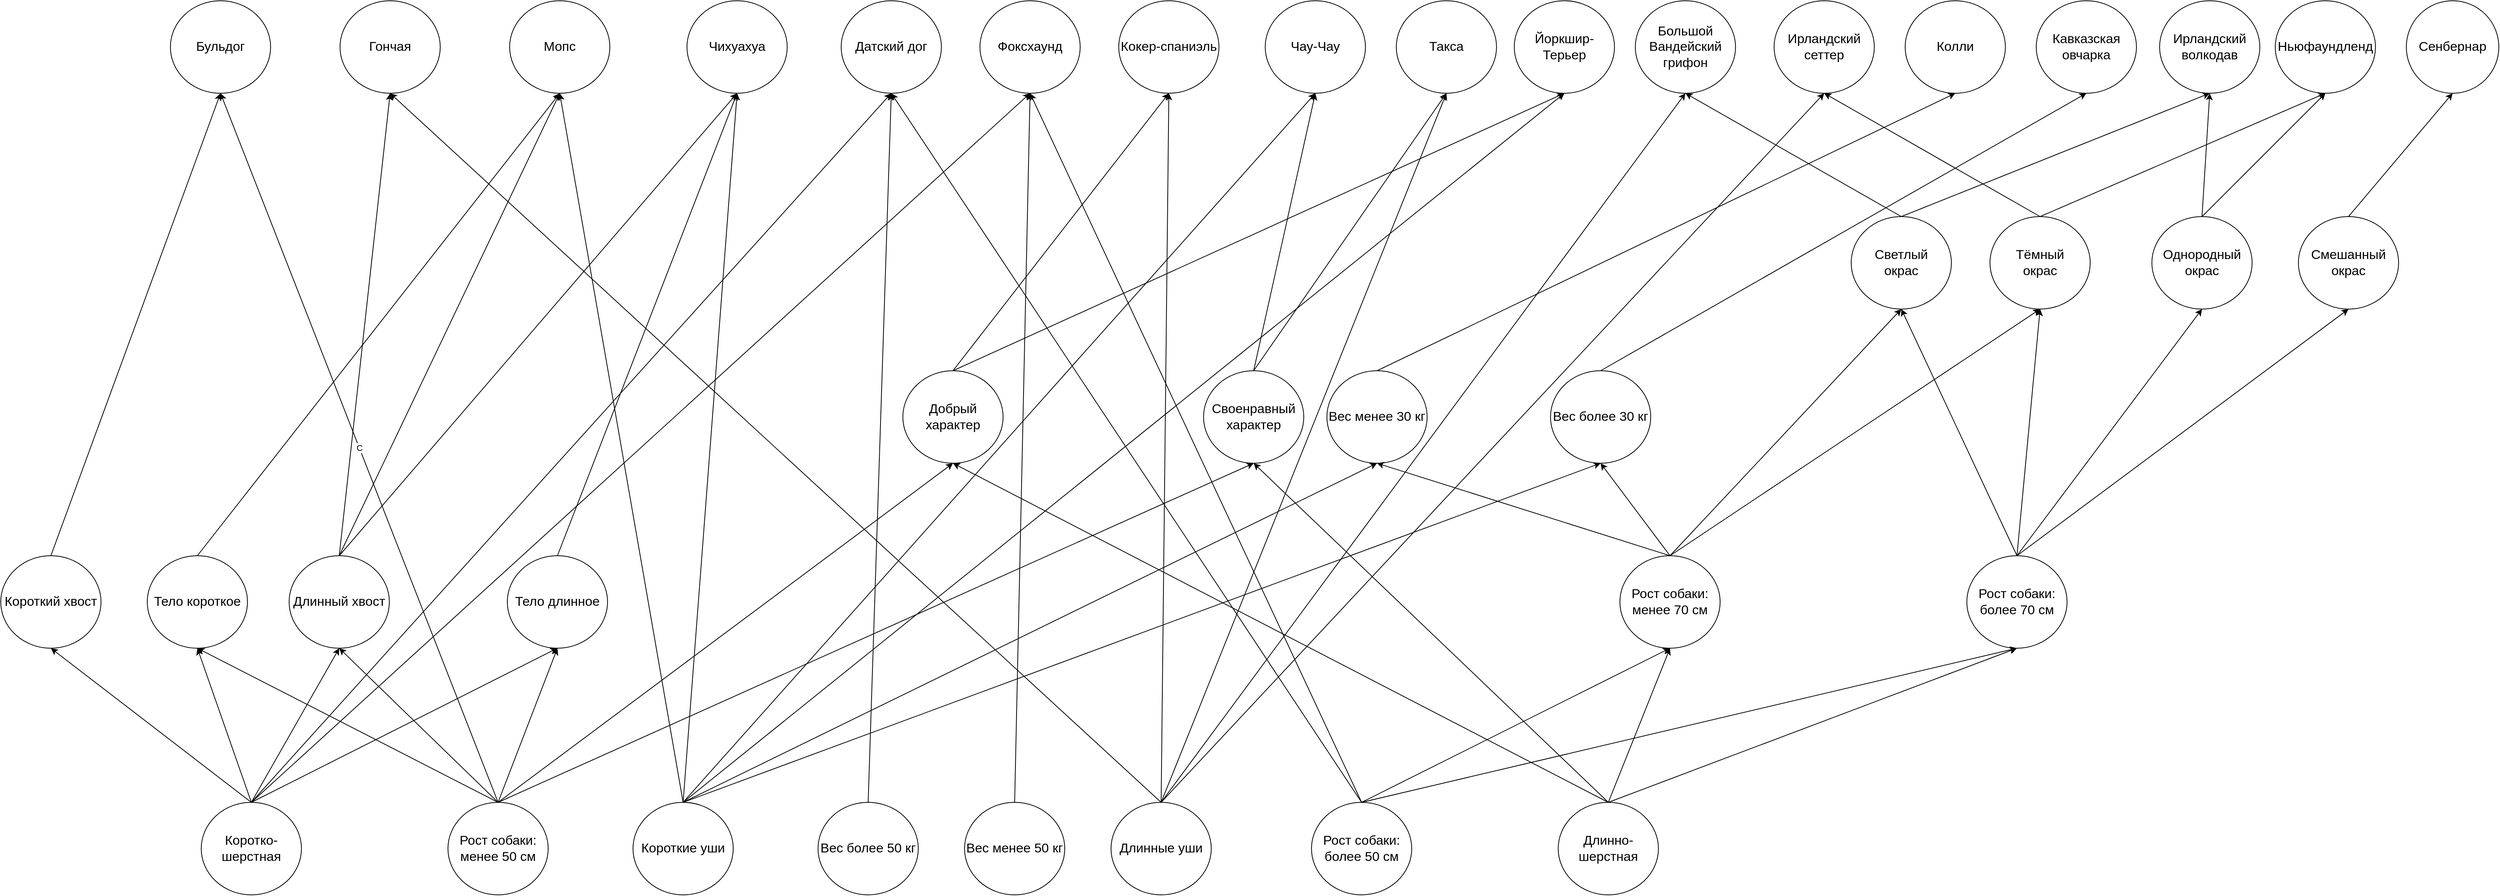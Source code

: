 <mxfile version="20.6.0" type="device"><diagram id="IhoX7pTFQUebMUziF1Dm" name="Страница 1"><mxGraphModel dx="1951" dy="2253" grid="1" gridSize="10" guides="1" tooltips="1" connect="1" arrows="1" fold="1" page="1" pageScale="1" pageWidth="827" pageHeight="1169" math="0" shadow="0"><root><mxCell id="0"/><mxCell id="1" parent="0"/><mxCell id="lsp78Tn-1H8k-BNynnOg-1" value="Рост собаки:&lt;br&gt;менее 50 см" style="ellipse;whiteSpace=wrap;html=1;align=center;newEdgeStyle={&quot;edgeStyle&quot;:&quot;entityRelationEdgeStyle&quot;,&quot;startArrow&quot;:&quot;none&quot;,&quot;endArrow&quot;:&quot;none&quot;,&quot;segment&quot;:10,&quot;curved&quot;:1};treeFolding=1;treeMoving=1;fontSize=17;" parent="1" vertex="1"><mxGeometry x="620" y="560" width="130" height="120" as="geometry"/></mxCell><mxCell id="lsp78Tn-1H8k-BNynnOg-2" value="Короткий хвост" style="ellipse;whiteSpace=wrap;html=1;align=center;newEdgeStyle={&quot;edgeStyle&quot;:&quot;entityRelationEdgeStyle&quot;,&quot;startArrow&quot;:&quot;none&quot;,&quot;endArrow&quot;:&quot;none&quot;,&quot;segment&quot;:10,&quot;curved&quot;:1};treeFolding=1;treeMoving=1;fontSize=17;" parent="1" vertex="1"><mxGeometry x="40" y="240" width="130" height="120" as="geometry"/></mxCell><mxCell id="lsp78Tn-1H8k-BNynnOg-6" value="Тело длинное" style="ellipse;whiteSpace=wrap;html=1;align=center;newEdgeStyle={&quot;edgeStyle&quot;:&quot;entityRelationEdgeStyle&quot;,&quot;startArrow&quot;:&quot;none&quot;,&quot;endArrow&quot;:&quot;none&quot;,&quot;segment&quot;:10,&quot;curved&quot;:1};treeFolding=1;treeMoving=1;fontSize=17;" parent="1" vertex="1"><mxGeometry x="697" y="240" width="130" height="120" as="geometry"/></mxCell><mxCell id="lsp78Tn-1H8k-BNynnOg-7" value="Тело короткое" style="ellipse;whiteSpace=wrap;html=1;align=center;newEdgeStyle={&quot;edgeStyle&quot;:&quot;entityRelationEdgeStyle&quot;,&quot;startArrow&quot;:&quot;none&quot;,&quot;endArrow&quot;:&quot;none&quot;,&quot;segment&quot;:10,&quot;curved&quot;:1};treeFolding=1;treeMoving=1;fontSize=17;" parent="1" vertex="1"><mxGeometry x="230" y="240" width="130" height="120" as="geometry"/></mxCell><mxCell id="lsp78Tn-1H8k-BNynnOg-8" value="Рост собаки:&lt;br&gt;более 50 см" style="ellipse;whiteSpace=wrap;html=1;align=center;newEdgeStyle={&quot;edgeStyle&quot;:&quot;entityRelationEdgeStyle&quot;,&quot;startArrow&quot;:&quot;none&quot;,&quot;endArrow&quot;:&quot;none&quot;,&quot;segment&quot;:10,&quot;curved&quot;:1};treeFolding=1;treeMoving=1;fontSize=17;" parent="1" vertex="1"><mxGeometry x="1740" y="560" width="130" height="120" as="geometry"/></mxCell><mxCell id="lsp78Tn-1H8k-BNynnOg-9" value="Бульдог" style="ellipse;whiteSpace=wrap;html=1;align=center;newEdgeStyle={&quot;edgeStyle&quot;:&quot;entityRelationEdgeStyle&quot;,&quot;startArrow&quot;:&quot;none&quot;,&quot;endArrow&quot;:&quot;none&quot;,&quot;segment&quot;:10,&quot;curved&quot;:1};treeFolding=1;treeMoving=1;fontSize=17;" parent="1" vertex="1"><mxGeometry x="260" y="-480" width="130" height="120" as="geometry"/></mxCell><mxCell id="lsp78Tn-1H8k-BNynnOg-12" value="Длинно-шерстная" style="ellipse;whiteSpace=wrap;html=1;align=center;newEdgeStyle={&quot;edgeStyle&quot;:&quot;entityRelationEdgeStyle&quot;,&quot;startArrow&quot;:&quot;none&quot;,&quot;endArrow&quot;:&quot;none&quot;,&quot;segment&quot;:10,&quot;curved&quot;:1};treeFolding=1;treeMoving=1;fontSize=17;" parent="1" vertex="1"><mxGeometry x="2060" y="560" width="130" height="120" as="geometry"/></mxCell><mxCell id="lsp78Tn-1H8k-BNynnOg-14" value="" style="endArrow=classic;html=1;rounded=0;exitX=0.5;exitY=0;exitDx=0;exitDy=0;entryX=0.5;entryY=1;entryDx=0;entryDy=0;" parent="1" source="lsp78Tn-1H8k-BNynnOg-2" target="lsp78Tn-1H8k-BNynnOg-9" edge="1"><mxGeometry width="50" height="50" relative="1" as="geometry"><mxPoint x="190" y="420" as="sourcePoint"/><mxPoint x="240" y="370" as="targetPoint"/></mxGeometry></mxCell><mxCell id="lsp78Tn-1H8k-BNynnOg-15" value="Гончая" style="ellipse;whiteSpace=wrap;html=1;align=center;newEdgeStyle={&quot;edgeStyle&quot;:&quot;entityRelationEdgeStyle&quot;,&quot;startArrow&quot;:&quot;none&quot;,&quot;endArrow&quot;:&quot;none&quot;,&quot;segment&quot;:10,&quot;curved&quot;:1};treeFolding=1;treeMoving=1;fontSize=17;" parent="1" vertex="1"><mxGeometry x="480" y="-480" width="130" height="120" as="geometry"/></mxCell><mxCell id="lsp78Tn-1H8k-BNynnOg-16" value="Мопс" style="ellipse;whiteSpace=wrap;html=1;align=center;newEdgeStyle={&quot;edgeStyle&quot;:&quot;entityRelationEdgeStyle&quot;,&quot;startArrow&quot;:&quot;none&quot;,&quot;endArrow&quot;:&quot;none&quot;,&quot;segment&quot;:10,&quot;curved&quot;:1};treeFolding=1;treeMoving=1;fontSize=17;" parent="1" vertex="1"><mxGeometry x="700" y="-480" width="130" height="120" as="geometry"/></mxCell><mxCell id="lsp78Tn-1H8k-BNynnOg-17" value="Чихуахуа" style="ellipse;whiteSpace=wrap;html=1;align=center;newEdgeStyle={&quot;edgeStyle&quot;:&quot;entityRelationEdgeStyle&quot;,&quot;startArrow&quot;:&quot;none&quot;,&quot;endArrow&quot;:&quot;none&quot;,&quot;segment&quot;:10,&quot;curved&quot;:1};treeFolding=1;treeMoving=1;fontSize=17;" parent="1" vertex="1"><mxGeometry x="930" y="-480" width="130" height="120" as="geometry"/></mxCell><mxCell id="lsp78Tn-1H8k-BNynnOg-19" value="" style="endArrow=classic;html=1;rounded=0;exitX=0.5;exitY=0;exitDx=0;exitDy=0;entryX=0.5;entryY=1;entryDx=0;entryDy=0;strokeColor=default;" parent="1" source="lsp78Tn-1H8k-BNynnOg-3" target="lsp78Tn-1H8k-BNynnOg-15" edge="1"><mxGeometry width="50" height="50" relative="1" as="geometry"><mxPoint x="380" y="280" as="sourcePoint"/><mxPoint x="430" y="230" as="targetPoint"/></mxGeometry></mxCell><mxCell id="lsp78Tn-1H8k-BNynnOg-20" value="" style="endArrow=classic;html=1;rounded=0;exitX=0.5;exitY=0;exitDx=0;exitDy=0;entryX=0.5;entryY=1;entryDx=0;entryDy=0;" parent="1" source="lsp78Tn-1H8k-BNynnOg-55" target="lsp78Tn-1H8k-BNynnOg-15" edge="1"><mxGeometry width="50" height="50" relative="1" as="geometry"><mxPoint x="915" y="-240" as="sourcePoint"/><mxPoint x="515" y="370" as="targetPoint"/></mxGeometry></mxCell><mxCell id="lsp78Tn-1H8k-BNynnOg-21" value="" style="endArrow=classic;html=1;rounded=0;exitX=0.5;exitY=0;exitDx=0;exitDy=0;entryX=0.5;entryY=1;entryDx=0;entryDy=0;" parent="1" source="lsp78Tn-1H8k-BNynnOg-3" target="lsp78Tn-1H8k-BNynnOg-16" edge="1"><mxGeometry width="50" height="50" relative="1" as="geometry"><mxPoint x="489" y="490" as="sourcePoint"/><mxPoint x="515" y="370" as="targetPoint"/></mxGeometry></mxCell><mxCell id="lsp78Tn-1H8k-BNynnOg-22" value="" style="endArrow=classic;html=1;rounded=0;exitX=0.5;exitY=0;exitDx=0;exitDy=0;entryX=0.5;entryY=1;entryDx=0;entryDy=0;" parent="1" source="lsp78Tn-1H8k-BNynnOg-7" target="lsp78Tn-1H8k-BNynnOg-16" edge="1"><mxGeometry width="50" height="50" relative="1" as="geometry"><mxPoint x="499" y="500" as="sourcePoint"/><mxPoint x="525" y="380" as="targetPoint"/></mxGeometry></mxCell><mxCell id="lsp78Tn-1H8k-BNynnOg-25" value="" style="endArrow=classic;html=1;rounded=0;exitX=0.5;exitY=0;exitDx=0;exitDy=0;entryX=0.5;entryY=1;entryDx=0;entryDy=0;" parent="1" source="lsp78Tn-1H8k-BNynnOg-6" target="lsp78Tn-1H8k-BNynnOg-17" edge="1"><mxGeometry width="50" height="50" relative="1" as="geometry"><mxPoint x="755" y="10" as="sourcePoint"/><mxPoint x="755" y="-150" as="targetPoint"/></mxGeometry></mxCell><mxCell id="lsp78Tn-1H8k-BNynnOg-26" value="Датский дог" style="ellipse;whiteSpace=wrap;html=1;align=center;newEdgeStyle={&quot;edgeStyle&quot;:&quot;entityRelationEdgeStyle&quot;,&quot;startArrow&quot;:&quot;none&quot;,&quot;endArrow&quot;:&quot;none&quot;,&quot;segment&quot;:10,&quot;curved&quot;:1};treeFolding=1;treeMoving=1;fontSize=17;" parent="1" vertex="1"><mxGeometry x="1130" y="-480" width="130" height="120" as="geometry"/></mxCell><mxCell id="lsp78Tn-1H8k-BNynnOg-27" value="Фоксхаунд" style="ellipse;whiteSpace=wrap;html=1;align=center;newEdgeStyle={&quot;edgeStyle&quot;:&quot;entityRelationEdgeStyle&quot;,&quot;startArrow&quot;:&quot;none&quot;,&quot;endArrow&quot;:&quot;none&quot;,&quot;segment&quot;:10,&quot;curved&quot;:1};treeFolding=1;treeMoving=1;fontSize=17;" parent="1" vertex="1"><mxGeometry x="1310" y="-480" width="130" height="120" as="geometry"/></mxCell><mxCell id="lsp78Tn-1H8k-BNynnOg-29" value="Вес более 50 кг" style="ellipse;whiteSpace=wrap;html=1;align=center;newEdgeStyle={&quot;edgeStyle&quot;:&quot;entityRelationEdgeStyle&quot;,&quot;startArrow&quot;:&quot;none&quot;,&quot;endArrow&quot;:&quot;none&quot;,&quot;segment&quot;:10,&quot;curved&quot;:1};treeFolding=1;treeMoving=1;fontSize=17;" parent="1" vertex="1"><mxGeometry x="1100" y="560" width="130" height="120" as="geometry"/></mxCell><mxCell id="lsp78Tn-1H8k-BNynnOg-30" value="Вес менее 50 кг" style="ellipse;whiteSpace=wrap;html=1;align=center;newEdgeStyle={&quot;edgeStyle&quot;:&quot;entityRelationEdgeStyle&quot;,&quot;startArrow&quot;:&quot;none&quot;,&quot;endArrow&quot;:&quot;none&quot;,&quot;segment&quot;:10,&quot;curved&quot;:1};treeFolding=1;treeMoving=1;fontSize=17;" parent="1" vertex="1"><mxGeometry x="1290" y="560" width="130" height="120" as="geometry"/></mxCell><mxCell id="lsp78Tn-1H8k-BNynnOg-31" value="" style="endArrow=classic;html=1;rounded=0;exitX=0.5;exitY=0;exitDx=0;exitDy=0;entryX=0.5;entryY=1;entryDx=0;entryDy=0;" parent="1" source="lsp78Tn-1H8k-BNynnOg-8" target="lsp78Tn-1H8k-BNynnOg-26" edge="1"><mxGeometry width="50" height="50" relative="1" as="geometry"><mxPoint x="890.604" y="977.246" as="sourcePoint"/><mxPoint x="1410" y="150" as="targetPoint"/></mxGeometry></mxCell><mxCell id="lsp78Tn-1H8k-BNynnOg-32" value="Кокер-спаниэль" style="ellipse;whiteSpace=wrap;html=1;align=center;newEdgeStyle={&quot;edgeStyle&quot;:&quot;entityRelationEdgeStyle&quot;,&quot;startArrow&quot;:&quot;none&quot;,&quot;endArrow&quot;:&quot;none&quot;,&quot;segment&quot;:10,&quot;curved&quot;:1};treeFolding=1;treeMoving=1;fontSize=17;" parent="1" vertex="1"><mxGeometry x="1490" y="-480" width="130" height="120" as="geometry"/></mxCell><mxCell id="lsp78Tn-1H8k-BNynnOg-33" value="Чау-Чау" style="ellipse;whiteSpace=wrap;html=1;align=center;newEdgeStyle={&quot;edgeStyle&quot;:&quot;entityRelationEdgeStyle&quot;,&quot;startArrow&quot;:&quot;none&quot;,&quot;endArrow&quot;:&quot;none&quot;,&quot;segment&quot;:10,&quot;curved&quot;:1};treeFolding=1;treeMoving=1;fontSize=17;" parent="1" vertex="1"><mxGeometry x="1680" y="-480" width="130" height="120" as="geometry"/></mxCell><mxCell id="lsp78Tn-1H8k-BNynnOg-34" value="" style="endArrow=classic;html=1;rounded=0;entryX=0.5;entryY=1;entryDx=0;entryDy=0;exitX=0.5;exitY=0;exitDx=0;exitDy=0;" parent="1" source="lsp78Tn-1H8k-BNynnOg-29" target="lsp78Tn-1H8k-BNynnOg-26" edge="1"><mxGeometry width="50" height="50" relative="1" as="geometry"><mxPoint x="1215" y="-240" as="sourcePoint"/><mxPoint x="1220" y="-350" as="targetPoint"/></mxGeometry></mxCell><mxCell id="lsp78Tn-1H8k-BNynnOg-35" value="" style="endArrow=classic;html=1;rounded=0;exitX=0.5;exitY=0;exitDx=0;exitDy=0;entryX=0.5;entryY=1;entryDx=0;entryDy=0;" parent="1" source="lsp78Tn-1H8k-BNynnOg-30" target="lsp78Tn-1H8k-BNynnOg-27" edge="1"><mxGeometry width="50" height="50" relative="1" as="geometry"><mxPoint x="1430" y="-210" as="sourcePoint"/><mxPoint x="1440" y="-330" as="targetPoint"/></mxGeometry></mxCell><mxCell id="lsp78Tn-1H8k-BNynnOg-40" value="" style="endArrow=classic;html=1;rounded=0;exitX=0.5;exitY=0;exitDx=0;exitDy=0;entryX=0.5;entryY=1;entryDx=0;entryDy=0;" parent="1" source="lsp78Tn-1H8k-BNynnOg-55" target="lsp78Tn-1H8k-BNynnOg-32" edge="1"><mxGeometry width="50" height="50" relative="1" as="geometry"><mxPoint x="1415" y="240.0" as="sourcePoint"/><mxPoint x="929.396" y="112.754" as="targetPoint"/></mxGeometry></mxCell><mxCell id="lsp78Tn-1H8k-BNynnOg-43" value="Большой Вандейский&lt;br&gt;грифон" style="ellipse;whiteSpace=wrap;html=1;align=center;newEdgeStyle={&quot;edgeStyle&quot;:&quot;entityRelationEdgeStyle&quot;,&quot;startArrow&quot;:&quot;none&quot;,&quot;endArrow&quot;:&quot;none&quot;,&quot;segment&quot;:10,&quot;curved&quot;:1};treeFolding=1;treeMoving=1;fontSize=17;" parent="1" vertex="1"><mxGeometry x="2160" y="-480" width="130" height="120" as="geometry"/></mxCell><mxCell id="lsp78Tn-1H8k-BNynnOg-44" value="Ирландский сеттер" style="ellipse;whiteSpace=wrap;html=1;align=center;newEdgeStyle={&quot;edgeStyle&quot;:&quot;entityRelationEdgeStyle&quot;,&quot;startArrow&quot;:&quot;none&quot;,&quot;endArrow&quot;:&quot;none&quot;,&quot;segment&quot;:10,&quot;curved&quot;:1};treeFolding=1;treeMoving=1;fontSize=17;" parent="1" vertex="1"><mxGeometry x="2340" y="-480" width="130" height="120" as="geometry"/></mxCell><mxCell id="lsp78Tn-1H8k-BNynnOg-46" value="Рост собаки:&lt;br&gt;менее 70 см" style="ellipse;whiteSpace=wrap;html=1;align=center;newEdgeStyle={&quot;edgeStyle&quot;:&quot;entityRelationEdgeStyle&quot;,&quot;startArrow&quot;:&quot;none&quot;,&quot;endArrow&quot;:&quot;none&quot;,&quot;segment&quot;:10,&quot;curved&quot;:1};treeFolding=1;treeMoving=1;fontSize=17;" parent="1" vertex="1"><mxGeometry x="2140" y="240" width="130" height="120" as="geometry"/></mxCell><mxCell id="lsp78Tn-1H8k-BNynnOg-47" value="" style="endArrow=classic;html=1;rounded=0;exitX=0.5;exitY=0;exitDx=0;exitDy=0;entryX=0.5;entryY=1;entryDx=0;entryDy=0;" parent="1" source="lsp78Tn-1H8k-BNynnOg-8" target="lsp78Tn-1H8k-BNynnOg-46" edge="1"><mxGeometry width="50" height="50" relative="1" as="geometry"><mxPoint x="1615" y="970" as="sourcePoint"/><mxPoint x="1815" y="690" as="targetPoint"/></mxGeometry></mxCell><mxCell id="lsp78Tn-1H8k-BNynnOg-48" value="Колли" style="ellipse;whiteSpace=wrap;html=1;align=center;newEdgeStyle={&quot;edgeStyle&quot;:&quot;entityRelationEdgeStyle&quot;,&quot;startArrow&quot;:&quot;none&quot;,&quot;endArrow&quot;:&quot;none&quot;,&quot;segment&quot;:10,&quot;curved&quot;:1};treeFolding=1;treeMoving=1;fontSize=17;" parent="1" vertex="1"><mxGeometry x="2510" y="-480" width="130" height="120" as="geometry"/></mxCell><mxCell id="lsp78Tn-1H8k-BNynnOg-49" value="Кавказская овчарка" style="ellipse;whiteSpace=wrap;html=1;align=center;newEdgeStyle={&quot;edgeStyle&quot;:&quot;entityRelationEdgeStyle&quot;,&quot;startArrow&quot;:&quot;none&quot;,&quot;endArrow&quot;:&quot;none&quot;,&quot;segment&quot;:10,&quot;curved&quot;:1};treeFolding=1;treeMoving=1;fontSize=17;" parent="1" vertex="1"><mxGeometry x="2680" y="-480" width="130" height="120" as="geometry"/></mxCell><mxCell id="lsp78Tn-1H8k-BNynnOg-50" value="Ирландский волкодав" style="ellipse;whiteSpace=wrap;html=1;align=center;newEdgeStyle={&quot;edgeStyle&quot;:&quot;entityRelationEdgeStyle&quot;,&quot;startArrow&quot;:&quot;none&quot;,&quot;endArrow&quot;:&quot;none&quot;,&quot;segment&quot;:10,&quot;curved&quot;:1};treeFolding=1;treeMoving=1;fontSize=17;" parent="1" vertex="1"><mxGeometry x="2840" y="-480" width="130" height="120" as="geometry"/></mxCell><mxCell id="lsp78Tn-1H8k-BNynnOg-51" value="Ньюфаундленд" style="ellipse;whiteSpace=wrap;html=1;align=center;newEdgeStyle={&quot;edgeStyle&quot;:&quot;entityRelationEdgeStyle&quot;,&quot;startArrow&quot;:&quot;none&quot;,&quot;endArrow&quot;:&quot;none&quot;,&quot;segment&quot;:10,&quot;curved&quot;:1};treeFolding=1;treeMoving=1;fontSize=17;" parent="1" vertex="1"><mxGeometry x="2990" y="-480" width="130" height="120" as="geometry"/></mxCell><mxCell id="lsp78Tn-1H8k-BNynnOg-52" value="Сенбернар" style="ellipse;whiteSpace=wrap;html=1;align=center;newEdgeStyle={&quot;edgeStyle&quot;:&quot;entityRelationEdgeStyle&quot;,&quot;startArrow&quot;:&quot;none&quot;,&quot;endArrow&quot;:&quot;none&quot;,&quot;segment&quot;:10,&quot;curved&quot;:1};treeFolding=1;treeMoving=1;fontSize=17;" parent="1" vertex="1"><mxGeometry x="3160" y="-480" width="120" height="120" as="geometry"/></mxCell><mxCell id="lsp78Tn-1H8k-BNynnOg-53" value="" style="endArrow=classic;html=1;rounded=0;exitX=0.5;exitY=0;exitDx=0;exitDy=0;entryX=0.5;entryY=1;entryDx=0;entryDy=0;" parent="1" source="lsp78Tn-1H8k-BNynnOg-8" target="lsp78Tn-1H8k-BNynnOg-27" edge="1"><mxGeometry width="50" height="50" relative="1" as="geometry"><mxPoint x="1769.038" y="587.574" as="sourcePoint"/><mxPoint x="1585" y="-110" as="targetPoint"/></mxGeometry></mxCell><mxCell id="lsp78Tn-1H8k-BNynnOg-55" value="Длинные уши" style="ellipse;whiteSpace=wrap;html=1;align=center;newEdgeStyle={&quot;edgeStyle&quot;:&quot;entityRelationEdgeStyle&quot;,&quot;startArrow&quot;:&quot;none&quot;,&quot;endArrow&quot;:&quot;none&quot;,&quot;segment&quot;:10,&quot;curved&quot;:1};treeFolding=1;treeMoving=1;fontSize=17;" parent="1" vertex="1"><mxGeometry x="1480" y="560" width="130" height="120" as="geometry"/></mxCell><mxCell id="lsp78Tn-1H8k-BNynnOg-56" value="" style="endArrow=classic;html=1;rounded=0;exitX=0.5;exitY=0;exitDx=0;exitDy=0;entryX=0.5;entryY=1;entryDx=0;entryDy=0;" parent="1" source="lsp78Tn-1H8k-BNynnOg-55" target="lsp78Tn-1H8k-BNynnOg-43" edge="1"><mxGeometry width="50" height="50" relative="1" as="geometry"><mxPoint x="2049" y="210" as="sourcePoint"/><mxPoint x="2060" y="-100" as="targetPoint"/></mxGeometry></mxCell><mxCell id="lsp78Tn-1H8k-BNynnOg-57" value="" style="endArrow=classic;html=1;rounded=0;exitX=0.5;exitY=0;exitDx=0;exitDy=0;entryX=0.5;entryY=1;entryDx=0;entryDy=0;" parent="1" source="lsp78Tn-1H8k-BNynnOg-102" target="lsp78Tn-1H8k-BNynnOg-64" edge="1"><mxGeometry width="50" height="50" relative="1" as="geometry"><mxPoint x="2235" as="sourcePoint"/><mxPoint x="2305" y="-160" as="targetPoint"/></mxGeometry></mxCell><mxCell id="lsp78Tn-1H8k-BNynnOg-58" value="Светлый&lt;br&gt;окрас" style="ellipse;whiteSpace=wrap;html=1;align=center;newEdgeStyle={&quot;edgeStyle&quot;:&quot;entityRelationEdgeStyle&quot;,&quot;startArrow&quot;:&quot;none&quot;,&quot;endArrow&quot;:&quot;none&quot;,&quot;segment&quot;:10,&quot;curved&quot;:1};treeFolding=1;treeMoving=1;fontSize=17;" parent="1" vertex="1"><mxGeometry x="2440" y="-200" width="130" height="120" as="geometry"/></mxCell><mxCell id="lsp78Tn-1H8k-BNynnOg-59" value="Тёмный&lt;br&gt;окрас" style="ellipse;whiteSpace=wrap;html=1;align=center;newEdgeStyle={&quot;edgeStyle&quot;:&quot;entityRelationEdgeStyle&quot;,&quot;startArrow&quot;:&quot;none&quot;,&quot;endArrow&quot;:&quot;none&quot;,&quot;segment&quot;:10,&quot;curved&quot;:1};treeFolding=1;treeMoving=1;fontSize=17;" parent="1" vertex="1"><mxGeometry x="2620" y="-200" width="130" height="120" as="geometry"/></mxCell><mxCell id="lsp78Tn-1H8k-BNynnOg-60" value="" style="endArrow=classic;html=1;rounded=0;exitX=0.5;exitY=0;exitDx=0;exitDy=0;entryX=0.5;entryY=1;entryDx=0;entryDy=0;" parent="1" source="lsp78Tn-1H8k-BNynnOg-55" target="lsp78Tn-1H8k-BNynnOg-44" edge="1"><mxGeometry width="50" height="50" relative="1" as="geometry"><mxPoint x="2078" y="110" as="sourcePoint"/><mxPoint x="2055" y="-120" as="targetPoint"/></mxGeometry></mxCell><mxCell id="lsp78Tn-1H8k-BNynnOg-61" value="" style="endArrow=classic;html=1;rounded=0;exitX=0.5;exitY=0;exitDx=0;exitDy=0;entryX=0.5;entryY=1;entryDx=0;entryDy=0;" parent="1" source="lsp78Tn-1H8k-BNynnOg-58" target="lsp78Tn-1H8k-BNynnOg-43" edge="1"><mxGeometry width="50" height="50" relative="1" as="geometry"><mxPoint x="2078" y="110" as="sourcePoint"/><mxPoint x="2055" y="-120" as="targetPoint"/></mxGeometry></mxCell><mxCell id="lsp78Tn-1H8k-BNynnOg-62" value="" style="endArrow=classic;html=1;rounded=0;exitX=0.5;exitY=0;exitDx=0;exitDy=0;entryX=0.5;entryY=1;entryDx=0;entryDy=0;" parent="1" source="lsp78Tn-1H8k-BNynnOg-59" target="lsp78Tn-1H8k-BNynnOg-44" edge="1"><mxGeometry width="50" height="50" relative="1" as="geometry"><mxPoint x="2088" y="120" as="sourcePoint"/><mxPoint x="2065" y="-110" as="targetPoint"/></mxGeometry></mxCell><mxCell id="lsp78Tn-1H8k-BNynnOg-63" value="Вес более 30 кг" style="ellipse;whiteSpace=wrap;html=1;align=center;newEdgeStyle={&quot;edgeStyle&quot;:&quot;entityRelationEdgeStyle&quot;,&quot;startArrow&quot;:&quot;none&quot;,&quot;endArrow&quot;:&quot;none&quot;,&quot;segment&quot;:10,&quot;curved&quot;:1};treeFolding=1;treeMoving=1;fontSize=17;" parent="1" vertex="1"><mxGeometry x="2050" width="130" height="120" as="geometry"/></mxCell><mxCell id="lsp78Tn-1H8k-BNynnOg-64" value="Вес менее 30 кг" style="ellipse;whiteSpace=wrap;html=1;align=center;newEdgeStyle={&quot;edgeStyle&quot;:&quot;entityRelationEdgeStyle&quot;,&quot;startArrow&quot;:&quot;none&quot;,&quot;endArrow&quot;:&quot;none&quot;,&quot;segment&quot;:10,&quot;curved&quot;:1};treeFolding=1;treeMoving=1;fontSize=17;" parent="1" vertex="1"><mxGeometry x="1760" width="130" height="120" as="geometry"/></mxCell><mxCell id="lsp78Tn-1H8k-BNynnOg-65" value="" style="endArrow=classic;html=1;rounded=0;exitX=0.5;exitY=0;exitDx=0;exitDy=0;entryX=0.5;entryY=1;entryDx=0;entryDy=0;" parent="1" source="lsp78Tn-1H8k-BNynnOg-64" target="lsp78Tn-1H8k-BNynnOg-48" edge="1"><mxGeometry width="50" height="50" relative="1" as="geometry"><mxPoint x="2155.0" y="-230" as="sourcePoint"/><mxPoint x="2105" y="-350" as="targetPoint"/></mxGeometry></mxCell><mxCell id="lsp78Tn-1H8k-BNynnOg-66" value="" style="endArrow=classic;html=1;rounded=0;exitX=0.5;exitY=0;exitDx=0;exitDy=0;entryX=0.5;entryY=1;entryDx=0;entryDy=0;" parent="1" source="lsp78Tn-1H8k-BNynnOg-46" target="lsp78Tn-1H8k-BNynnOg-63" edge="1"><mxGeometry width="50" height="50" relative="1" as="geometry"><mxPoint x="2280.185" y="16.869" as="sourcePoint"/><mxPoint x="2325.0" y="-110" as="targetPoint"/></mxGeometry></mxCell><mxCell id="lsp78Tn-1H8k-BNynnOg-67" value="" style="endArrow=classic;html=1;rounded=0;exitX=0.5;exitY=0;exitDx=0;exitDy=0;entryX=0.5;entryY=1;entryDx=0;entryDy=0;" parent="1" source="lsp78Tn-1H8k-BNynnOg-63" target="lsp78Tn-1H8k-BNynnOg-49" edge="1"><mxGeometry width="50" height="50" relative="1" as="geometry"><mxPoint x="2335.0" y="120" as="sourcePoint"/><mxPoint x="2335.0" y="-100" as="targetPoint"/></mxGeometry></mxCell><mxCell id="lsp78Tn-1H8k-BNynnOg-69" value="" style="endArrow=classic;html=1;rounded=0;exitX=0.5;exitY=0;exitDx=0;exitDy=0;entryX=0.5;entryY=1;entryDx=0;entryDy=0;" parent="1" source="lsp78Tn-1H8k-BNynnOg-46" target="lsp78Tn-1H8k-BNynnOg-64" edge="1"><mxGeometry width="50" height="50" relative="1" as="geometry"><mxPoint x="1860.604" y="587.246" as="sourcePoint"/><mxPoint x="2235" y="120" as="targetPoint"/></mxGeometry></mxCell><mxCell id="lsp78Tn-1H8k-BNynnOg-70" value="Рост собаки:&lt;br&gt;более 70 см" style="ellipse;whiteSpace=wrap;html=1;align=center;newEdgeStyle={&quot;edgeStyle&quot;:&quot;entityRelationEdgeStyle&quot;,&quot;startArrow&quot;:&quot;none&quot;,&quot;endArrow&quot;:&quot;none&quot;,&quot;segment&quot;:10,&quot;curved&quot;:1};treeFolding=1;treeMoving=1;fontSize=17;" parent="1" vertex="1"><mxGeometry x="2590" y="240" width="130" height="120" as="geometry"/></mxCell><mxCell id="lsp78Tn-1H8k-BNynnOg-71" value="" style="endArrow=classic;html=1;rounded=0;exitX=0.5;exitY=0;exitDx=0;exitDy=0;entryX=0.5;entryY=1;entryDx=0;entryDy=0;" parent="1" source="lsp78Tn-1H8k-BNynnOg-8" target="lsp78Tn-1H8k-BNynnOg-70" edge="1"><mxGeometry width="50" height="50" relative="1" as="geometry"><mxPoint x="1860.707" y="587.34" as="sourcePoint"/><mxPoint x="2009.293" y="462.66" as="targetPoint"/></mxGeometry></mxCell><mxCell id="lsp78Tn-1H8k-BNynnOg-72" value="Однородный&lt;br&gt;окрас" style="ellipse;whiteSpace=wrap;html=1;align=center;newEdgeStyle={&quot;edgeStyle&quot;:&quot;entityRelationEdgeStyle&quot;,&quot;startArrow&quot;:&quot;none&quot;,&quot;endArrow&quot;:&quot;none&quot;,&quot;segment&quot;:10,&quot;curved&quot;:1};treeFolding=1;treeMoving=1;fontSize=17;" parent="1" vertex="1"><mxGeometry x="2830" y="-200" width="130" height="120" as="geometry"/></mxCell><mxCell id="lsp78Tn-1H8k-BNynnOg-73" value="Смешанный&lt;br&gt;окрас" style="ellipse;whiteSpace=wrap;html=1;align=center;newEdgeStyle={&quot;edgeStyle&quot;:&quot;entityRelationEdgeStyle&quot;,&quot;startArrow&quot;:&quot;none&quot;,&quot;endArrow&quot;:&quot;none&quot;,&quot;segment&quot;:10,&quot;curved&quot;:1};treeFolding=1;treeMoving=1;fontSize=17;" parent="1" vertex="1"><mxGeometry x="3020" y="-200" width="130" height="120" as="geometry"/></mxCell><mxCell id="lsp78Tn-1H8k-BNynnOg-74" value="" style="endArrow=classic;html=1;rounded=0;exitX=0.5;exitY=0;exitDx=0;exitDy=0;entryX=0.5;entryY=1;entryDx=0;entryDy=0;" parent="1" source="lsp78Tn-1H8k-BNynnOg-72" target="lsp78Tn-1H8k-BNynnOg-51" edge="1"><mxGeometry width="50" height="50" relative="1" as="geometry"><mxPoint x="2100.962" y="377.574" as="sourcePoint"/><mxPoint x="2850" y="-230" as="targetPoint"/></mxGeometry></mxCell><mxCell id="lsp78Tn-1H8k-BNynnOg-75" value="" style="endArrow=classic;html=1;rounded=0;exitX=0.5;exitY=0;exitDx=0;exitDy=0;entryX=0.5;entryY=1;entryDx=0;entryDy=0;" parent="1" source="lsp78Tn-1H8k-BNynnOg-70" target="lsp78Tn-1H8k-BNynnOg-72" edge="1"><mxGeometry width="50" height="50" relative="1" as="geometry"><mxPoint x="2100.962" y="377.574" as="sourcePoint"/><mxPoint x="2325" y="230.0" as="targetPoint"/></mxGeometry></mxCell><mxCell id="lsp78Tn-1H8k-BNynnOg-76" value="" style="endArrow=classic;html=1;rounded=0;exitX=0.5;exitY=0;exitDx=0;exitDy=0;entryX=0.5;entryY=1;entryDx=0;entryDy=0;" parent="1" source="lsp78Tn-1H8k-BNynnOg-70" target="lsp78Tn-1H8k-BNynnOg-73" edge="1"><mxGeometry width="50" height="50" relative="1" as="geometry"><mxPoint x="2055" y="360.0" as="sourcePoint"/><mxPoint x="2078" y="230.0" as="targetPoint"/></mxGeometry></mxCell><mxCell id="lsp78Tn-1H8k-BNynnOg-80" value="" style="endArrow=classic;html=1;rounded=0;exitX=0.5;exitY=0;exitDx=0;exitDy=0;entryX=0.5;entryY=1;entryDx=0;entryDy=0;" parent="1" source="lsp78Tn-1H8k-BNynnOg-73" target="lsp78Tn-1H8k-BNynnOg-52" edge="1"><mxGeometry width="50" height="50" relative="1" as="geometry"><mxPoint x="2605" y="130" as="sourcePoint"/><mxPoint x="2770" y="-250" as="targetPoint"/></mxGeometry></mxCell><mxCell id="lsp78Tn-1H8k-BNynnOg-81" value="" style="endArrow=classic;html=1;rounded=0;exitX=0.5;exitY=0;exitDx=0;exitDy=0;entryX=0.5;entryY=1;entryDx=0;entryDy=0;" parent="1" source="lsp78Tn-1H8k-BNynnOg-58" target="lsp78Tn-1H8k-BNynnOg-50" edge="1"><mxGeometry width="50" height="50" relative="1" as="geometry"><mxPoint x="2485" y="-230" as="sourcePoint"/><mxPoint x="2445" y="-350" as="targetPoint"/></mxGeometry></mxCell><mxCell id="lsp78Tn-1H8k-BNynnOg-82" value="" style="endArrow=classic;html=1;rounded=0;exitX=0.5;exitY=0;exitDx=0;exitDy=0;entryX=0.5;entryY=1;entryDx=0;entryDy=0;" parent="1" source="lsp78Tn-1H8k-BNynnOg-59" target="lsp78Tn-1H8k-BNynnOg-51" edge="1"><mxGeometry width="50" height="50" relative="1" as="geometry"><mxPoint x="2655" y="-230" as="sourcePoint"/><mxPoint x="2605" y="-350" as="targetPoint"/></mxGeometry></mxCell><mxCell id="lsp78Tn-1H8k-BNynnOg-3" value="Длинный хвост" style="ellipse;whiteSpace=wrap;html=1;align=center;newEdgeStyle={&quot;edgeStyle&quot;:&quot;entityRelationEdgeStyle&quot;,&quot;startArrow&quot;:&quot;none&quot;,&quot;endArrow&quot;:&quot;none&quot;,&quot;segment&quot;:10,&quot;curved&quot;:1};treeFolding=1;treeMoving=1;fontSize=17;" parent="1" vertex="1"><mxGeometry x="414" y="240" width="130" height="120" as="geometry"/></mxCell><mxCell id="lsp78Tn-1H8k-BNynnOg-11" value="Коротко-шерстная" style="ellipse;whiteSpace=wrap;html=1;align=center;newEdgeStyle={&quot;edgeStyle&quot;:&quot;entityRelationEdgeStyle&quot;,&quot;startArrow&quot;:&quot;none&quot;,&quot;endArrow&quot;:&quot;none&quot;,&quot;segment&quot;:10,&quot;curved&quot;:1};treeFolding=1;treeMoving=1;fontSize=17;" parent="1" vertex="1"><mxGeometry x="300" y="560" width="130" height="120" as="geometry"/></mxCell><mxCell id="lsp78Tn-1H8k-BNynnOg-85" value="" style="endArrow=classic;html=1;rounded=0;exitX=0.5;exitY=0;exitDx=0;exitDy=0;entryX=0.5;entryY=1;entryDx=0;entryDy=0;strokeColor=default;" parent="1" source="lsp78Tn-1H8k-BNynnOg-11" target="lsp78Tn-1H8k-BNynnOg-2" edge="1"><mxGeometry width="50" height="50" relative="1" as="geometry"><mxPoint x="649.038" y="587.574" as="sourcePoint"/><mxPoint x="555" y="370.0" as="targetPoint"/></mxGeometry></mxCell><mxCell id="lsp78Tn-1H8k-BNynnOg-86" value="С" style="endArrow=classic;html=1;rounded=0;exitX=0.5;exitY=0;exitDx=0;exitDy=0;entryX=0.5;entryY=1;entryDx=0;entryDy=0;" parent="1" source="lsp78Tn-1H8k-BNynnOg-1" target="lsp78Tn-1H8k-BNynnOg-9" edge="1"><mxGeometry width="50" height="50" relative="1" as="geometry"><mxPoint x="1350.962" y="587.574" as="sourcePoint"/><mxPoint x="1525" y="370.0" as="targetPoint"/></mxGeometry></mxCell><mxCell id="lsp78Tn-1H8k-BNynnOg-87" value="" style="endArrow=classic;html=1;rounded=0;exitX=0.5;exitY=0;exitDx=0;exitDy=0;entryX=0.5;entryY=1;entryDx=0;entryDy=0;" parent="1" source="lsp78Tn-1H8k-BNynnOg-3" target="lsp78Tn-1H8k-BNynnOg-17" edge="1"><mxGeometry width="50" height="50" relative="1" as="geometry"><mxPoint x="695" y="570.0" as="sourcePoint"/><mxPoint x="775" y="-350" as="targetPoint"/></mxGeometry></mxCell><mxCell id="lsp78Tn-1H8k-BNynnOg-89" value="" style="endArrow=classic;html=1;rounded=0;entryX=0.5;entryY=1;entryDx=0;entryDy=0;exitX=0.5;exitY=0;exitDx=0;exitDy=0;" parent="1" source="lsp78Tn-1H8k-BNynnOg-11" target="lsp78Tn-1H8k-BNynnOg-7" edge="1"><mxGeometry width="50" height="50" relative="1" as="geometry"><mxPoint x="1415" y="10" as="sourcePoint"/><mxPoint x="1205" y="-350" as="targetPoint"/></mxGeometry></mxCell><mxCell id="lsp78Tn-1H8k-BNynnOg-90" value="" style="endArrow=classic;html=1;rounded=0;entryX=0.5;entryY=1;entryDx=0;entryDy=0;strokeColor=default;exitX=0.5;exitY=0;exitDx=0;exitDy=0;" parent="1" source="lsp78Tn-1H8k-BNynnOg-11" target="lsp78Tn-1H8k-BNynnOg-3" edge="1"><mxGeometry width="50" height="50" relative="1" as="geometry"><mxPoint x="840" y="470" as="sourcePoint"/><mxPoint x="335" y="-350" as="targetPoint"/></mxGeometry></mxCell><mxCell id="lsp78Tn-1H8k-BNynnOg-91" value="" style="endArrow=classic;html=1;rounded=0;entryX=0.5;entryY=1;entryDx=0;entryDy=0;exitX=0.5;exitY=0;exitDx=0;exitDy=0;" parent="1" source="lsp78Tn-1H8k-BNynnOg-11" target="lsp78Tn-1H8k-BNynnOg-6" edge="1"><mxGeometry width="50" height="50" relative="1" as="geometry"><mxPoint x="900" y="530" as="sourcePoint"/><mxPoint x="1005" y="130" as="targetPoint"/></mxGeometry></mxCell><mxCell id="lsp78Tn-1H8k-BNynnOg-92" value="" style="endArrow=classic;html=1;rounded=0;exitX=0.5;exitY=0;exitDx=0;exitDy=0;entryX=0.5;entryY=1;entryDx=0;entryDy=0;" parent="1" source="lsp78Tn-1H8k-BNynnOg-1" target="lsp78Tn-1H8k-BNynnOg-7" edge="1"><mxGeometry width="50" height="50" relative="1" as="geometry"><mxPoint x="1215" y="570.0" as="sourcePoint"/><mxPoint x="1060" y="140" as="targetPoint"/></mxGeometry></mxCell><mxCell id="lsp78Tn-1H8k-BNynnOg-94" value="" style="endArrow=classic;html=1;rounded=0;exitX=0.5;exitY=0;exitDx=0;exitDy=0;entryX=0.5;entryY=1;entryDx=0;entryDy=0;" parent="1" source="lsp78Tn-1H8k-BNynnOg-1" target="lsp78Tn-1H8k-BNynnOg-6" edge="1"><mxGeometry width="50" height="50" relative="1" as="geometry"><mxPoint x="1275" y="570.0" as="sourcePoint"/><mxPoint x="975" y="130" as="targetPoint"/></mxGeometry></mxCell><mxCell id="lsp78Tn-1H8k-BNynnOg-95" value="" style="endArrow=classic;html=1;rounded=0;entryX=0.5;entryY=1;entryDx=0;entryDy=0;exitX=0.5;exitY=0;exitDx=0;exitDy=0;" parent="1" source="lsp78Tn-1H8k-BNynnOg-1" target="lsp78Tn-1H8k-BNynnOg-3" edge="1"><mxGeometry width="50" height="50" relative="1" as="geometry"><mxPoint x="1270" y="510" as="sourcePoint"/><mxPoint x="975" y="130" as="targetPoint"/></mxGeometry></mxCell><mxCell id="lsp78Tn-1H8k-BNynnOg-96" value="" style="endArrow=classic;html=1;rounded=0;entryX=0.5;entryY=1;entryDx=0;entryDy=0;exitX=0.5;exitY=0;exitDx=0;exitDy=0;" parent="1" source="lsp78Tn-1H8k-BNynnOg-11" target="lsp78Tn-1H8k-BNynnOg-27" edge="1"><mxGeometry width="50" height="50" relative="1" as="geometry"><mxPoint x="810" y="560" as="sourcePoint"/><mxPoint x="1165" y="130" as="targetPoint"/></mxGeometry></mxCell><mxCell id="lsp78Tn-1H8k-BNynnOg-97" value="" style="endArrow=classic;html=1;rounded=0;entryX=0.5;entryY=1;entryDx=0;entryDy=0;exitX=0.5;exitY=0;exitDx=0;exitDy=0;" parent="1" source="lsp78Tn-1H8k-BNynnOg-11" target="lsp78Tn-1H8k-BNynnOg-26" edge="1"><mxGeometry width="50" height="50" relative="1" as="geometry"><mxPoint x="740" y="470" as="sourcePoint"/><mxPoint x="1565" y="130" as="targetPoint"/></mxGeometry></mxCell><mxCell id="lsp78Tn-1H8k-BNynnOg-102" value="Короткие уши" style="ellipse;whiteSpace=wrap;html=1;align=center;newEdgeStyle={&quot;edgeStyle&quot;:&quot;entityRelationEdgeStyle&quot;,&quot;startArrow&quot;:&quot;none&quot;,&quot;endArrow&quot;:&quot;none&quot;,&quot;segment&quot;:10,&quot;curved&quot;:1};treeFolding=1;treeMoving=1;fontSize=17;" parent="1" vertex="1"><mxGeometry x="860" y="560" width="130" height="120" as="geometry"/></mxCell><mxCell id="lsp78Tn-1H8k-BNynnOg-104" value="" style="endArrow=classic;html=1;rounded=0;entryX=0.5;entryY=1;entryDx=0;entryDy=0;exitX=0.5;exitY=0;exitDx=0;exitDy=0;" parent="1" source="lsp78Tn-1H8k-BNynnOg-102" target="lsp78Tn-1H8k-BNynnOg-16" edge="1"><mxGeometry width="50" height="50" relative="1" as="geometry"><mxPoint x="1020" y="490" as="sourcePoint"/><mxPoint x="335" y="-350" as="targetPoint"/></mxGeometry></mxCell><mxCell id="lsp78Tn-1H8k-BNynnOg-105" value="" style="endArrow=classic;html=1;rounded=0;entryX=0.5;entryY=1;entryDx=0;entryDy=0;exitX=0.5;exitY=0;exitDx=0;exitDy=0;" parent="1" source="lsp78Tn-1H8k-BNynnOg-102" target="lsp78Tn-1H8k-BNynnOg-17" edge="1"><mxGeometry width="50" height="50" relative="1" as="geometry"><mxPoint x="1055" y="580.0" as="sourcePoint"/><mxPoint x="775" y="-350" as="targetPoint"/></mxGeometry></mxCell><mxCell id="uaQb9YicNoLNaXbiAKnB-1" value="Добрый&lt;br&gt;характер" style="ellipse;whiteSpace=wrap;html=1;align=center;newEdgeStyle={&quot;edgeStyle&quot;:&quot;entityRelationEdgeStyle&quot;,&quot;startArrow&quot;:&quot;none&quot;,&quot;endArrow&quot;:&quot;none&quot;,&quot;segment&quot;:10,&quot;curved&quot;:1};treeFolding=1;treeMoving=1;fontSize=17;" parent="1" vertex="1"><mxGeometry x="1210" width="130" height="120" as="geometry"/></mxCell><mxCell id="uaQb9YicNoLNaXbiAKnB-2" value="Своенравный&lt;br&gt;характер" style="ellipse;whiteSpace=wrap;html=1;align=center;newEdgeStyle={&quot;edgeStyle&quot;:&quot;entityRelationEdgeStyle&quot;,&quot;startArrow&quot;:&quot;none&quot;,&quot;endArrow&quot;:&quot;none&quot;,&quot;segment&quot;:10,&quot;curved&quot;:1};treeFolding=1;treeMoving=1;fontSize=17;" parent="1" vertex="1"><mxGeometry x="1600" width="130" height="120" as="geometry"/></mxCell><mxCell id="uaQb9YicNoLNaXbiAKnB-5" value="" style="endArrow=classic;html=1;rounded=0;entryX=0.5;entryY=1;entryDx=0;entryDy=0;exitX=0.5;exitY=0;exitDx=0;exitDy=0;" parent="1" source="lsp78Tn-1H8k-BNynnOg-1" target="uaQb9YicNoLNaXbiAKnB-1" edge="1"><mxGeometry width="50" height="50" relative="1" as="geometry"><mxPoint x="1805" y="580" as="sourcePoint"/><mxPoint x="1675" y="90" as="targetPoint"/></mxGeometry></mxCell><mxCell id="uaQb9YicNoLNaXbiAKnB-6" value="" style="endArrow=classic;html=1;rounded=0;entryX=0.5;entryY=1;entryDx=0;entryDy=0;exitX=0.5;exitY=0;exitDx=0;exitDy=0;" parent="1" source="lsp78Tn-1H8k-BNynnOg-1" target="uaQb9YicNoLNaXbiAKnB-2" edge="1"><mxGeometry width="50" height="50" relative="1" as="geometry"><mxPoint x="760" y="470" as="sourcePoint"/><mxPoint x="1285" y="130" as="targetPoint"/></mxGeometry></mxCell><mxCell id="uaQb9YicNoLNaXbiAKnB-7" value="" style="endArrow=classic;html=1;rounded=0;entryX=0.5;entryY=1;entryDx=0;entryDy=0;exitX=0.5;exitY=0;exitDx=0;exitDy=0;" parent="1" source="lsp78Tn-1H8k-BNynnOg-102" target="lsp78Tn-1H8k-BNynnOg-33" edge="1"><mxGeometry width="50" height="50" relative="1" as="geometry"><mxPoint x="1070" y="490" as="sourcePoint"/><mxPoint x="1005" y="-350" as="targetPoint"/></mxGeometry></mxCell><mxCell id="uaQb9YicNoLNaXbiAKnB-8" value="" style="endArrow=classic;html=1;rounded=0;entryX=0.5;entryY=1;entryDx=0;entryDy=0;exitX=0.5;exitY=0;exitDx=0;exitDy=0;" parent="1" source="uaQb9YicNoLNaXbiAKnB-1" target="lsp78Tn-1H8k-BNynnOg-32" edge="1"><mxGeometry width="50" height="50" relative="1" as="geometry"><mxPoint x="985" y="580" as="sourcePoint"/><mxPoint x="1015" y="-340" as="targetPoint"/></mxGeometry></mxCell><mxCell id="uaQb9YicNoLNaXbiAKnB-9" value="" style="endArrow=classic;html=1;rounded=0;entryX=0.5;entryY=1;entryDx=0;entryDy=0;exitX=0.5;exitY=0;exitDx=0;exitDy=0;" parent="1" source="uaQb9YicNoLNaXbiAKnB-2" target="lsp78Tn-1H8k-BNynnOg-33" edge="1"><mxGeometry width="50" height="50" relative="1" as="geometry"><mxPoint x="1285" y="10" as="sourcePoint"/><mxPoint x="1565" y="-350" as="targetPoint"/></mxGeometry></mxCell><mxCell id="uaQb9YicNoLNaXbiAKnB-10" value="" style="endArrow=classic;html=1;rounded=0;entryX=0.5;entryY=1;entryDx=0;entryDy=0;exitX=0.5;exitY=0;exitDx=0;exitDy=0;" parent="1" source="lsp78Tn-1H8k-BNynnOg-12" target="uaQb9YicNoLNaXbiAKnB-1" edge="1"><mxGeometry width="50" height="50" relative="1" as="geometry"><mxPoint x="1795" y="570" as="sourcePoint"/><mxPoint x="1285" y="130" as="targetPoint"/></mxGeometry></mxCell><mxCell id="uaQb9YicNoLNaXbiAKnB-11" value="" style="endArrow=classic;html=1;rounded=0;entryX=0.5;entryY=1;entryDx=0;entryDy=0;exitX=0.5;exitY=0;exitDx=0;exitDy=0;" parent="1" source="lsp78Tn-1H8k-BNynnOg-12" target="uaQb9YicNoLNaXbiAKnB-2" edge="1"><mxGeometry width="50" height="50" relative="1" as="geometry"><mxPoint x="2170" y="450" as="sourcePoint"/><mxPoint x="1565" y="-350" as="targetPoint"/></mxGeometry></mxCell><mxCell id="uaQb9YicNoLNaXbiAKnB-12" value="" style="endArrow=classic;html=1;rounded=0;exitX=0.5;exitY=0;exitDx=0;exitDy=0;entryX=0.5;entryY=1;entryDx=0;entryDy=0;" parent="1" source="lsp78Tn-1H8k-BNynnOg-12" target="lsp78Tn-1H8k-BNynnOg-46" edge="1"><mxGeometry width="50" height="50" relative="1" as="geometry"><mxPoint x="1795" y="570" as="sourcePoint"/><mxPoint x="1989.815" y="353.131" as="targetPoint"/></mxGeometry></mxCell><mxCell id="uaQb9YicNoLNaXbiAKnB-13" value="" style="endArrow=classic;html=1;rounded=0;exitX=0.5;exitY=0;exitDx=0;exitDy=0;entryX=0.5;entryY=1;entryDx=0;entryDy=0;" parent="1" source="lsp78Tn-1H8k-BNynnOg-46" target="lsp78Tn-1H8k-BNynnOg-58" edge="1"><mxGeometry width="50" height="50" relative="1" as="geometry"><mxPoint x="2080.185" y="266.869" as="sourcePoint"/><mxPoint x="2245" y="130" as="targetPoint"/></mxGeometry></mxCell><mxCell id="uaQb9YicNoLNaXbiAKnB-14" value="" style="endArrow=classic;html=1;rounded=0;entryX=0.5;entryY=1;entryDx=0;entryDy=0;exitX=0.5;exitY=0;exitDx=0;exitDy=0;" parent="1" source="lsp78Tn-1H8k-BNynnOg-46" target="lsp78Tn-1H8k-BNynnOg-59" edge="1"><mxGeometry width="50" height="50" relative="1" as="geometry"><mxPoint x="2035" y="180" as="sourcePoint"/><mxPoint x="1895" y="-110" as="targetPoint"/></mxGeometry></mxCell><mxCell id="uaQb9YicNoLNaXbiAKnB-15" value="" style="endArrow=classic;html=1;rounded=0;entryX=0.5;entryY=1;entryDx=0;entryDy=0;exitX=0.5;exitY=0;exitDx=0;exitDy=0;" parent="1" source="lsp78Tn-1H8k-BNynnOg-102" target="lsp78Tn-1H8k-BNynnOg-63" edge="1"><mxGeometry width="50" height="50" relative="1" as="geometry"><mxPoint x="930" y="560" as="sourcePoint"/><mxPoint x="2325" y="-110" as="targetPoint"/></mxGeometry></mxCell><mxCell id="uaQb9YicNoLNaXbiAKnB-16" value="" style="endArrow=classic;html=1;rounded=0;exitX=0.5;exitY=0;exitDx=0;exitDy=0;entryX=0.5;entryY=1;entryDx=0;entryDy=0;" parent="1" source="lsp78Tn-1H8k-BNynnOg-12" target="lsp78Tn-1H8k-BNynnOg-70" edge="1"><mxGeometry width="50" height="50" relative="1" as="geometry"><mxPoint x="2500.185" y="266.869" as="sourcePoint"/><mxPoint x="2905.0" y="130" as="targetPoint"/></mxGeometry></mxCell><mxCell id="uaQb9YicNoLNaXbiAKnB-17" value="" style="endArrow=classic;html=1;rounded=0;entryX=0.5;entryY=1;entryDx=0;entryDy=0;exitX=0.5;exitY=0;exitDx=0;exitDy=0;" parent="1" source="lsp78Tn-1H8k-BNynnOg-70" target="lsp78Tn-1H8k-BNynnOg-58" edge="1"><mxGeometry width="50" height="50" relative="1" as="geometry"><mxPoint x="2215" y="250" as="sourcePoint"/><mxPoint x="2525" y="130" as="targetPoint"/></mxGeometry></mxCell><mxCell id="uaQb9YicNoLNaXbiAKnB-18" value="" style="endArrow=classic;html=1;rounded=0;entryX=0.5;entryY=1;entryDx=0;entryDy=0;exitX=0.5;exitY=0;exitDx=0;exitDy=0;" parent="1" source="lsp78Tn-1H8k-BNynnOg-70" target="lsp78Tn-1H8k-BNynnOg-59" edge="1"><mxGeometry width="50" height="50" relative="1" as="geometry"><mxPoint x="2620" y="170" as="sourcePoint"/><mxPoint x="2335" y="130" as="targetPoint"/></mxGeometry></mxCell><mxCell id="uaQb9YicNoLNaXbiAKnB-19" value="" style="endArrow=classic;html=1;rounded=0;exitX=0.5;exitY=0;exitDx=0;exitDy=0;entryX=0.5;entryY=1;entryDx=0;entryDy=0;" parent="1" source="lsp78Tn-1H8k-BNynnOg-72" target="lsp78Tn-1H8k-BNynnOg-50" edge="1"><mxGeometry width="50" height="50" relative="1" as="geometry"><mxPoint x="2790" y="-110" as="sourcePoint"/><mxPoint x="2700" y="-210" as="targetPoint"/></mxGeometry></mxCell><mxCell id="uaQb9YicNoLNaXbiAKnB-22" value="Такса" style="ellipse;whiteSpace=wrap;html=1;align=center;newEdgeStyle={&quot;edgeStyle&quot;:&quot;entityRelationEdgeStyle&quot;,&quot;startArrow&quot;:&quot;none&quot;,&quot;endArrow&quot;:&quot;none&quot;,&quot;segment&quot;:10,&quot;curved&quot;:1};treeFolding=1;treeMoving=1;fontSize=17;" parent="1" vertex="1"><mxGeometry x="1850" y="-480" width="130" height="120" as="geometry"/></mxCell><mxCell id="uaQb9YicNoLNaXbiAKnB-23" value="" style="endArrow=classic;html=1;rounded=0;entryX=0.5;entryY=1;entryDx=0;entryDy=0;exitX=0.5;exitY=0;exitDx=0;exitDy=0;" parent="1" source="lsp78Tn-1H8k-BNynnOg-55" target="uaQb9YicNoLNaXbiAKnB-22" edge="1"><mxGeometry width="50" height="50" relative="1" as="geometry"><mxPoint x="1570" y="480" as="sourcePoint"/><mxPoint x="2235" y="-350" as="targetPoint"/></mxGeometry></mxCell><mxCell id="uaQb9YicNoLNaXbiAKnB-24" value="" style="endArrow=classic;html=1;rounded=0;entryX=0.5;entryY=1;entryDx=0;entryDy=0;exitX=0.5;exitY=0;exitDx=0;exitDy=0;" parent="1" source="uaQb9YicNoLNaXbiAKnB-2" target="uaQb9YicNoLNaXbiAKnB-22" edge="1"><mxGeometry width="50" height="50" relative="1" as="geometry"><mxPoint x="1720" y="-50" as="sourcePoint"/><mxPoint x="1755" y="-350" as="targetPoint"/></mxGeometry></mxCell><mxCell id="uaQb9YicNoLNaXbiAKnB-25" value="Йоркшир-Терьер" style="ellipse;whiteSpace=wrap;html=1;align=center;newEdgeStyle={&quot;edgeStyle&quot;:&quot;entityRelationEdgeStyle&quot;,&quot;startArrow&quot;:&quot;none&quot;,&quot;endArrow&quot;:&quot;none&quot;,&quot;segment&quot;:10,&quot;curved&quot;:1};treeFolding=1;treeMoving=1;fontSize=17;" parent="1" vertex="1"><mxGeometry x="2003" y="-480" width="130" height="120" as="geometry"/></mxCell><mxCell id="uaQb9YicNoLNaXbiAKnB-26" value="" style="endArrow=classic;html=1;rounded=0;entryX=0.5;entryY=1;entryDx=0;entryDy=0;exitX=0.5;exitY=0;exitDx=0;exitDy=0;" parent="1" source="uaQb9YicNoLNaXbiAKnB-1" target="uaQb9YicNoLNaXbiAKnB-25" edge="1"><mxGeometry width="50" height="50" relative="1" as="geometry"><mxPoint x="1320" y="-20" as="sourcePoint"/><mxPoint x="1565" y="-350" as="targetPoint"/></mxGeometry></mxCell><mxCell id="uaQb9YicNoLNaXbiAKnB-27" value="" style="endArrow=classic;html=1;rounded=0;entryX=0.5;entryY=1;entryDx=0;entryDy=0;exitX=0.5;exitY=0;exitDx=0;exitDy=0;" parent="1" source="lsp78Tn-1H8k-BNynnOg-102" target="uaQb9YicNoLNaXbiAKnB-25" edge="1"><mxGeometry width="50" height="50" relative="1" as="geometry"><mxPoint x="970" y="530" as="sourcePoint"/><mxPoint x="2125" y="130" as="targetPoint"/></mxGeometry></mxCell></root></mxGraphModel></diagram></mxfile>